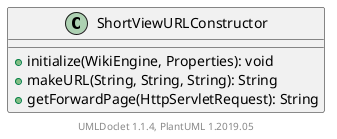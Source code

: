 @startuml

    class ShortViewURLConstructor [[ShortViewURLConstructor.html]] {
        +initialize(WikiEngine, Properties): void
        +makeURL(String, String, String): String
        +getForwardPage(HttpServletRequest): String
    }


    center footer UMLDoclet 1.1.4, PlantUML 1.2019.05
@enduml
